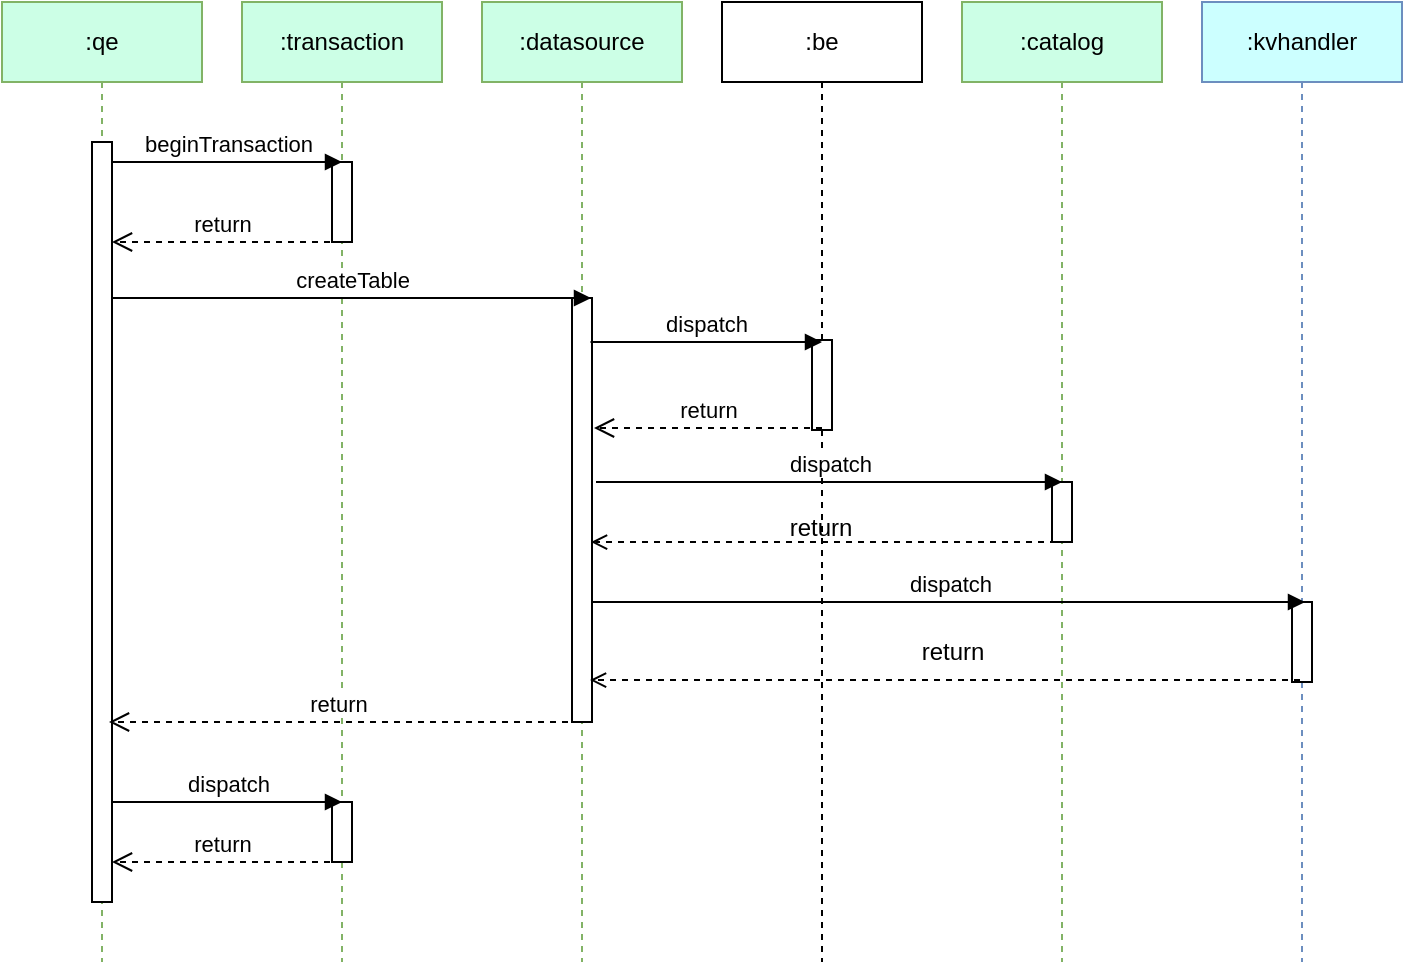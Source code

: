 <mxfile version="23.0.2" type="github" pages="2">
  <diagram name="第 1 页" id="fUXSHJajxYiSgs6ini6Z">
    <mxGraphModel dx="1134" dy="710" grid="1" gridSize="10" guides="1" tooltips="1" connect="1" arrows="1" fold="1" page="1" pageScale="1" pageWidth="827" pageHeight="1169" math="0" shadow="0">
      <root>
        <mxCell id="0" />
        <mxCell id="1" parent="0" />
        <mxCell id="wT6kdrWUcArFucTZrKbO-1" value=":transaction" style="shape=umlLifeline;perimeter=lifelinePerimeter;whiteSpace=wrap;html=1;container=1;dropTarget=0;collapsible=0;recursiveResize=0;outlineConnect=0;portConstraint=eastwest;newEdgeStyle={&quot;curved&quot;:0,&quot;rounded&quot;:0};fillColor=#CCFFE6;strokeColor=#82b366;" vertex="1" parent="1">
          <mxGeometry x="200" y="40" width="100" height="480" as="geometry" />
        </mxCell>
        <mxCell id="gLvBmwURmPvRDAoktSjl-8" value="" style="html=1;points=[[0,0,0,0,5],[0,1,0,0,-5],[1,0,0,0,5],[1,1,0,0,-5]];perimeter=orthogonalPerimeter;outlineConnect=0;targetShapes=umlLifeline;portConstraint=eastwest;newEdgeStyle={&quot;curved&quot;:0,&quot;rounded&quot;:0};" vertex="1" parent="wT6kdrWUcArFucTZrKbO-1">
          <mxGeometry x="45" y="400" width="10" height="30" as="geometry" />
        </mxCell>
        <mxCell id="gLvBmwURmPvRDAoktSjl-12" value="" style="html=1;points=[[0,0,0,0,5],[0,1,0,0,-5],[1,0,0,0,5],[1,1,0,0,-5]];perimeter=orthogonalPerimeter;outlineConnect=0;targetShapes=umlLifeline;portConstraint=eastwest;newEdgeStyle={&quot;curved&quot;:0,&quot;rounded&quot;:0};" vertex="1" parent="wT6kdrWUcArFucTZrKbO-1">
          <mxGeometry x="45" y="80" width="10" height="40" as="geometry" />
        </mxCell>
        <mxCell id="wT6kdrWUcArFucTZrKbO-2" value=":qe" style="shape=umlLifeline;perimeter=lifelinePerimeter;whiteSpace=wrap;html=1;container=1;dropTarget=0;collapsible=0;recursiveResize=0;outlineConnect=0;portConstraint=eastwest;newEdgeStyle={&quot;curved&quot;:0,&quot;rounded&quot;:0};fillColor=#CCFFE6;strokeColor=#82b366;" vertex="1" parent="1">
          <mxGeometry x="80" y="40" width="100" height="480" as="geometry" />
        </mxCell>
        <mxCell id="gLvBmwURmPvRDAoktSjl-2" value="" style="html=1;points=[[0,0,0,0,5],[0,1,0,0,-5],[1,0,0,0,5],[1,1,0,0,-5]];perimeter=orthogonalPerimeter;outlineConnect=0;targetShapes=umlLifeline;portConstraint=eastwest;newEdgeStyle={&quot;curved&quot;:0,&quot;rounded&quot;:0};" vertex="1" parent="wT6kdrWUcArFucTZrKbO-2">
          <mxGeometry x="45" y="70" width="10" height="380" as="geometry" />
        </mxCell>
        <mxCell id="wT6kdrWUcArFucTZrKbO-3" value=":datasource" style="shape=umlLifeline;perimeter=lifelinePerimeter;whiteSpace=wrap;html=1;container=1;dropTarget=0;collapsible=0;recursiveResize=0;outlineConnect=0;portConstraint=eastwest;newEdgeStyle={&quot;curved&quot;:0,&quot;rounded&quot;:0};fillColor=#CCFFE6;strokeColor=#82b366;" vertex="1" parent="1">
          <mxGeometry x="320" y="40" width="100" height="480" as="geometry" />
        </mxCell>
        <mxCell id="gLvBmwURmPvRDAoktSjl-4" value="" style="html=1;points=[[0,0,0,0,5],[0,1,0,0,-5],[1,0,0,0,5],[1,1,0,0,-5]];perimeter=orthogonalPerimeter;outlineConnect=0;targetShapes=umlLifeline;portConstraint=eastwest;newEdgeStyle={&quot;curved&quot;:0,&quot;rounded&quot;:0};" vertex="1" parent="wT6kdrWUcArFucTZrKbO-3">
          <mxGeometry x="45" y="148" width="10" height="212" as="geometry" />
        </mxCell>
        <mxCell id="wT6kdrWUcArFucTZrKbO-4" value=":be" style="shape=umlLifeline;perimeter=lifelinePerimeter;whiteSpace=wrap;html=1;container=1;dropTarget=0;collapsible=0;recursiveResize=0;outlineConnect=0;portConstraint=eastwest;newEdgeStyle={&quot;curved&quot;:0,&quot;rounded&quot;:0};" vertex="1" parent="1">
          <mxGeometry x="440" y="40" width="100" height="480" as="geometry" />
        </mxCell>
        <mxCell id="gLvBmwURmPvRDAoktSjl-5" value="" style="html=1;points=[[0,0,0,0,5],[0,1,0,0,-5],[1,0,0,0,5],[1,1,0,0,-5]];perimeter=orthogonalPerimeter;outlineConnect=0;targetShapes=umlLifeline;portConstraint=eastwest;newEdgeStyle={&quot;curved&quot;:0,&quot;rounded&quot;:0};" vertex="1" parent="wT6kdrWUcArFucTZrKbO-4">
          <mxGeometry x="45" y="169" width="10" height="45" as="geometry" />
        </mxCell>
        <mxCell id="wT6kdrWUcArFucTZrKbO-5" value=":kvhandler" style="shape=umlLifeline;perimeter=lifelinePerimeter;whiteSpace=wrap;html=1;container=1;dropTarget=0;collapsible=0;recursiveResize=0;outlineConnect=0;portConstraint=eastwest;newEdgeStyle={&quot;curved&quot;:0,&quot;rounded&quot;:0};fillColor=#CCFFFF;strokeColor=#6c8ebf;" vertex="1" parent="1">
          <mxGeometry x="680" y="40" width="100" height="480" as="geometry" />
        </mxCell>
        <mxCell id="gLvBmwURmPvRDAoktSjl-7" value="" style="html=1;points=[[0,0,0,0,5],[0,1,0,0,-5],[1,0,0,0,5],[1,1,0,0,-5]];perimeter=orthogonalPerimeter;outlineConnect=0;targetShapes=umlLifeline;portConstraint=eastwest;newEdgeStyle={&quot;curved&quot;:0,&quot;rounded&quot;:0};" vertex="1" parent="wT6kdrWUcArFucTZrKbO-5">
          <mxGeometry x="45" y="300" width="10" height="40" as="geometry" />
        </mxCell>
        <mxCell id="gLvBmwURmPvRDAoktSjl-1" value=":catalog" style="shape=umlLifeline;perimeter=lifelinePerimeter;whiteSpace=wrap;html=1;container=1;dropTarget=0;collapsible=0;recursiveResize=0;outlineConnect=0;portConstraint=eastwest;newEdgeStyle={&quot;curved&quot;:0,&quot;rounded&quot;:0};fillColor=#CCFFE6;strokeColor=#82b366;" vertex="1" parent="1">
          <mxGeometry x="560" y="40" width="100" height="480" as="geometry" />
        </mxCell>
        <mxCell id="gLvBmwURmPvRDAoktSjl-6" value="" style="html=1;points=[[0,0,0,0,5],[0,1,0,0,-5],[1,0,0,0,5],[1,1,0,0,-5]];perimeter=orthogonalPerimeter;outlineConnect=0;targetShapes=umlLifeline;portConstraint=eastwest;newEdgeStyle={&quot;curved&quot;:0,&quot;rounded&quot;:0};" vertex="1" parent="gLvBmwURmPvRDAoktSjl-1">
          <mxGeometry x="45" y="240" width="10" height="30" as="geometry" />
        </mxCell>
        <mxCell id="gLvBmwURmPvRDAoktSjl-14" value="return" style="html=1;verticalAlign=bottom;endArrow=open;dashed=1;endSize=8;curved=0;rounded=0;exitX=0;exitY=1;exitDx=0;exitDy=-5;" edge="1" parent="1" target="gLvBmwURmPvRDAoktSjl-2">
          <mxGeometry relative="1" as="geometry">
            <mxPoint x="136" y="161" as="targetPoint" />
            <mxPoint x="244" y="160" as="sourcePoint" />
          </mxGeometry>
        </mxCell>
        <mxCell id="gLvBmwURmPvRDAoktSjl-13" value="beginTransaction" style="html=1;verticalAlign=bottom;endArrow=block;curved=0;rounded=0;entryX=0;entryY=0;entryDx=0;entryDy=5;" edge="1" parent="1">
          <mxGeometry relative="1" as="geometry">
            <mxPoint x="135" y="120" as="sourcePoint" />
            <mxPoint x="250" y="120" as="targetPoint" />
          </mxGeometry>
        </mxCell>
        <mxCell id="gLvBmwURmPvRDAoktSjl-15" value="createTable" style="html=1;verticalAlign=bottom;endArrow=block;curved=0;rounded=0;" edge="1" parent="1" source="gLvBmwURmPvRDAoktSjl-2">
          <mxGeometry relative="1" as="geometry">
            <mxPoint x="135" y="190.08" as="sourcePoint" />
            <mxPoint x="374.5" y="188" as="targetPoint" />
          </mxGeometry>
        </mxCell>
        <mxCell id="gLvBmwURmPvRDAoktSjl-16" value="dispatch" style="html=1;verticalAlign=bottom;endArrow=block;curved=0;rounded=0;" edge="1" parent="1">
          <mxGeometry relative="1" as="geometry">
            <mxPoint x="374.25" y="210" as="sourcePoint" />
            <mxPoint x="490" y="210" as="targetPoint" />
          </mxGeometry>
        </mxCell>
        <mxCell id="gLvBmwURmPvRDAoktSjl-17" value="dispatch" style="html=1;verticalAlign=bottom;endArrow=block;curved=0;rounded=0;" edge="1" parent="1">
          <mxGeometry relative="1" as="geometry">
            <mxPoint x="377" y="280" as="sourcePoint" />
            <mxPoint x="610" y="280" as="targetPoint" />
          </mxGeometry>
        </mxCell>
        <mxCell id="gLvBmwURmPvRDAoktSjl-18" value="dispatch" style="html=1;verticalAlign=bottom;endArrow=block;curved=0;rounded=0;" edge="1" parent="1">
          <mxGeometry relative="1" as="geometry">
            <mxPoint x="375.5" y="340" as="sourcePoint" />
            <mxPoint x="731.5" y="340" as="targetPoint" />
          </mxGeometry>
        </mxCell>
        <mxCell id="gLvBmwURmPvRDAoktSjl-20" value="dispatch" style="html=1;verticalAlign=bottom;endArrow=block;curved=0;rounded=0;entryX=0;entryY=0;entryDx=0;entryDy=5;" edge="1" parent="1">
          <mxGeometry relative="1" as="geometry">
            <mxPoint x="135" y="440" as="sourcePoint" />
            <mxPoint x="250" y="440" as="targetPoint" />
          </mxGeometry>
        </mxCell>
        <mxCell id="gLvBmwURmPvRDAoktSjl-21" style="rounded=0;orthogonalLoop=1;jettySize=auto;html=1;exitX=0;exitY=1;exitDx=0;exitDy=-5;exitPerimeter=0;entryX=0.5;entryY=0.901;entryDx=0;entryDy=0;entryPerimeter=0;endArrow=open;endFill=0;dashed=1;" edge="1" parent="1">
          <mxGeometry relative="1" as="geometry">
            <mxPoint x="729" y="379" as="sourcePoint" />
            <mxPoint x="374" y="379.012" as="targetPoint" />
          </mxGeometry>
        </mxCell>
        <mxCell id="gLvBmwURmPvRDAoktSjl-22" value="return" style="text;html=1;align=center;verticalAlign=middle;resizable=0;points=[];autosize=1;strokeColor=none;fillColor=none;" vertex="1" parent="1">
          <mxGeometry x="530" y="350" width="50" height="30" as="geometry" />
        </mxCell>
        <mxCell id="gLvBmwURmPvRDAoktSjl-23" style="rounded=0;orthogonalLoop=1;jettySize=auto;html=1;entryX=0.5;entryY=0.901;entryDx=0;entryDy=0;entryPerimeter=0;endArrow=open;endFill=0;dashed=1;" edge="1" parent="1">
          <mxGeometry relative="1" as="geometry">
            <mxPoint x="607" y="310" as="sourcePoint" />
            <mxPoint x="374.5" y="310.012" as="targetPoint" />
          </mxGeometry>
        </mxCell>
        <mxCell id="gLvBmwURmPvRDAoktSjl-24" value="return" style="text;html=1;align=center;verticalAlign=middle;resizable=0;points=[];autosize=1;strokeColor=none;fillColor=none;" vertex="1" parent="1">
          <mxGeometry x="464" y="288" width="50" height="30" as="geometry" />
        </mxCell>
        <mxCell id="gLvBmwURmPvRDAoktSjl-27" value="return" style="html=1;verticalAlign=bottom;endArrow=open;dashed=1;endSize=8;curved=0;rounded=0;exitX=0;exitY=1;exitDx=0;exitDy=-5;endFill=0;" edge="1" parent="1">
          <mxGeometry relative="1" as="geometry">
            <mxPoint x="376" y="253" as="targetPoint" />
            <mxPoint x="490" y="253" as="sourcePoint" />
          </mxGeometry>
        </mxCell>
        <mxCell id="gLvBmwURmPvRDAoktSjl-28" value="return" style="html=1;verticalAlign=bottom;endArrow=open;dashed=1;endSize=8;curved=0;rounded=0;exitX=0;exitY=1;exitDx=0;exitDy=-5;" edge="1" parent="1">
          <mxGeometry relative="1" as="geometry">
            <mxPoint x="133.5" y="400" as="targetPoint" />
            <mxPoint x="363" y="400" as="sourcePoint" />
          </mxGeometry>
        </mxCell>
        <mxCell id="gLvBmwURmPvRDAoktSjl-29" value="return" style="html=1;verticalAlign=bottom;endArrow=open;dashed=1;endSize=8;curved=0;rounded=0;exitX=0;exitY=1;exitDx=0;exitDy=-5;" edge="1" parent="1">
          <mxGeometry relative="1" as="geometry">
            <mxPoint x="135" y="470" as="targetPoint" />
            <mxPoint x="244" y="470" as="sourcePoint" />
          </mxGeometry>
        </mxCell>
      </root>
    </mxGraphModel>
  </diagram>
  <diagram id="Zt3rhA-_2TzogEBih7q7" name="第 2 页">
    <mxGraphModel dx="1134" dy="710" grid="1" gridSize="10" guides="1" tooltips="1" connect="1" arrows="1" fold="1" page="1" pageScale="1" pageWidth="827" pageHeight="1169" math="0" shadow="0">
      <root>
        <mxCell id="0" />
        <mxCell id="1" parent="0" />
        <mxCell id="JigWRnYY_TuEr3u3-9tE-1" value="qe" style="shape=folder;fontStyle=1;spacingTop=10;tabWidth=40;tabHeight=14;tabPosition=left;html=1;whiteSpace=wrap;" vertex="1" parent="1">
          <mxGeometry x="80" y="140" width="170" height="120" as="geometry" />
        </mxCell>
        <mxCell id="JigWRnYY_TuEr3u3-9tE-2" value="transaction" style="shape=folder;fontStyle=1;spacingTop=10;tabWidth=40;tabHeight=14;tabPosition=left;html=1;whiteSpace=wrap;" vertex="1" parent="1">
          <mxGeometry x="280" y="140" width="180" height="80" as="geometry" />
        </mxCell>
        <mxCell id="JigWRnYY_TuEr3u3-9tE-3" value="datasource" style="shape=folder;fontStyle=1;spacingTop=10;tabWidth=40;tabHeight=14;tabPosition=left;html=1;whiteSpace=wrap;" vertex="1" parent="1">
          <mxGeometry x="480" y="140" width="180" height="120" as="geometry" />
        </mxCell>
        <mxCell id="JigWRnYY_TuEr3u3-9tE-4" value="catalog" style="shape=folder;fontStyle=1;spacingTop=10;tabWidth=40;tabHeight=14;tabPosition=left;html=1;whiteSpace=wrap;" vertex="1" parent="1">
          <mxGeometry x="80" y="330" width="180" height="120" as="geometry" />
        </mxCell>
      </root>
    </mxGraphModel>
  </diagram>
</mxfile>
